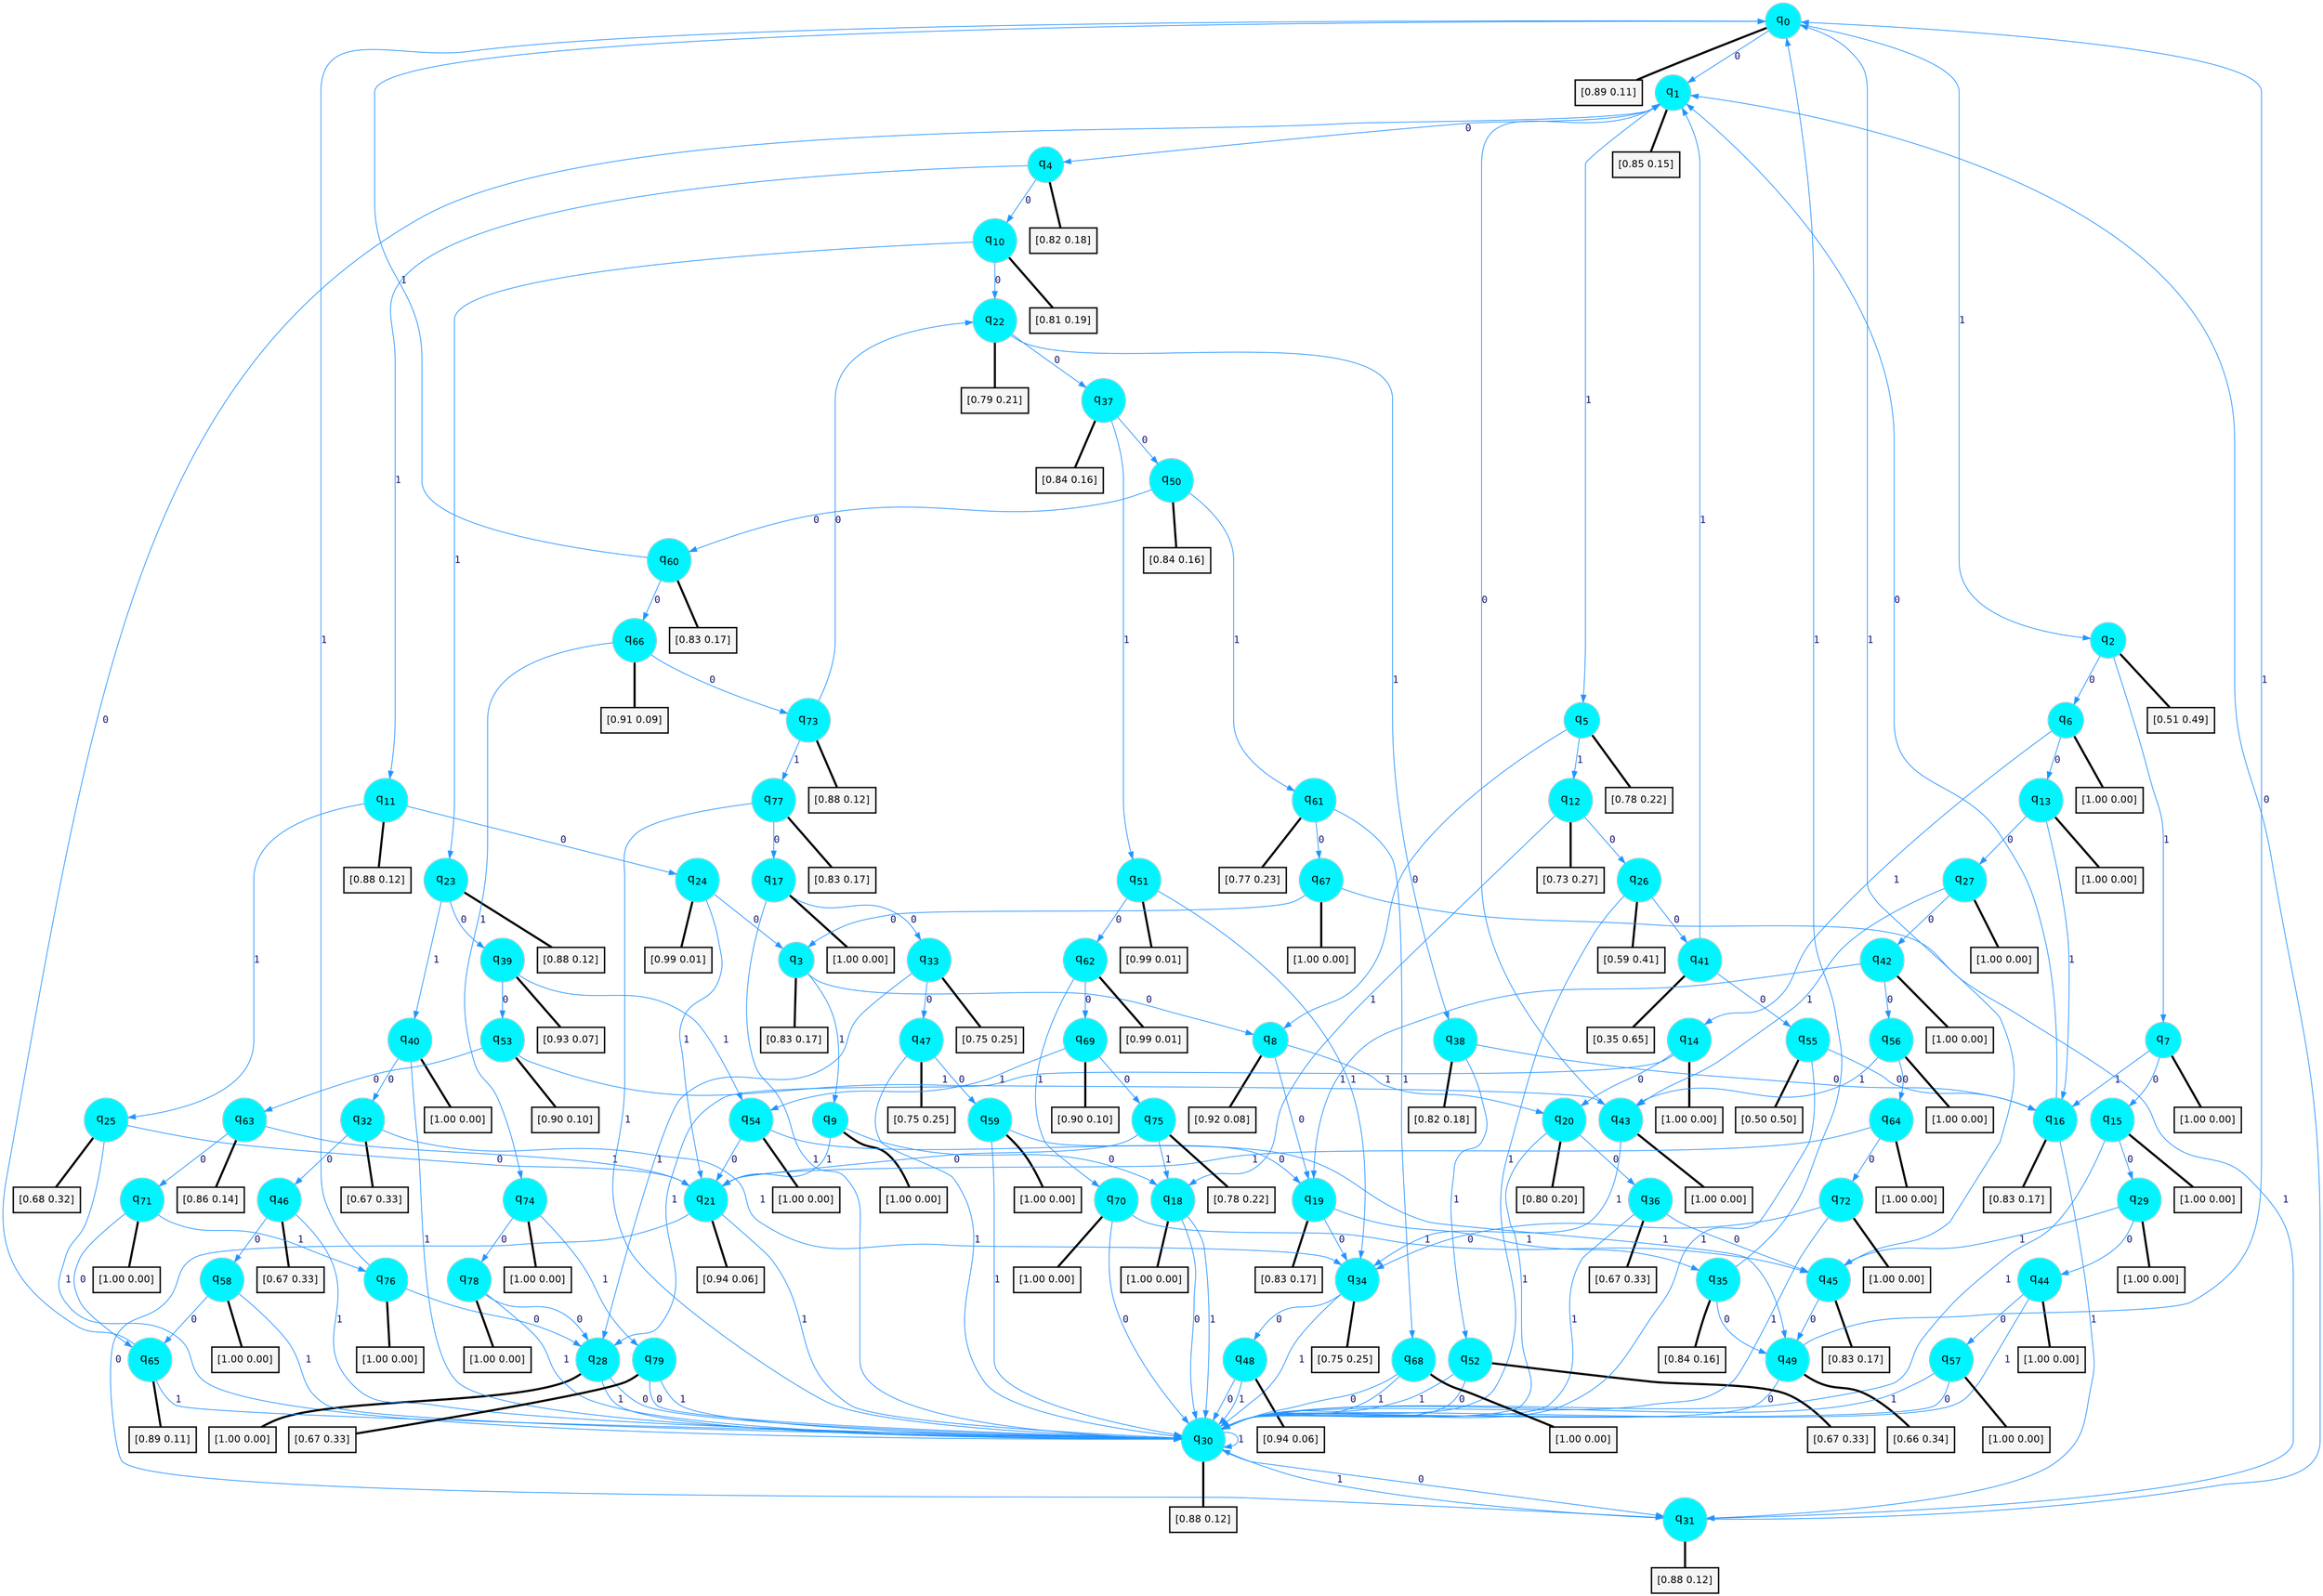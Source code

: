 digraph G {
graph [
bgcolor=transparent, dpi=300, rankdir=TD, size="40,25"];
node [
color=gray, fillcolor=turquoise1, fontcolor=black, fontname=Helvetica, fontsize=16, fontweight=bold, shape=circle, style=filled];
edge [
arrowsize=1, color=dodgerblue1, fontcolor=midnightblue, fontname=courier, fontweight=bold, penwidth=1, style=solid, weight=20];
0[label=<q<SUB>0</SUB>>];
1[label=<q<SUB>1</SUB>>];
2[label=<q<SUB>2</SUB>>];
3[label=<q<SUB>3</SUB>>];
4[label=<q<SUB>4</SUB>>];
5[label=<q<SUB>5</SUB>>];
6[label=<q<SUB>6</SUB>>];
7[label=<q<SUB>7</SUB>>];
8[label=<q<SUB>8</SUB>>];
9[label=<q<SUB>9</SUB>>];
10[label=<q<SUB>10</SUB>>];
11[label=<q<SUB>11</SUB>>];
12[label=<q<SUB>12</SUB>>];
13[label=<q<SUB>13</SUB>>];
14[label=<q<SUB>14</SUB>>];
15[label=<q<SUB>15</SUB>>];
16[label=<q<SUB>16</SUB>>];
17[label=<q<SUB>17</SUB>>];
18[label=<q<SUB>18</SUB>>];
19[label=<q<SUB>19</SUB>>];
20[label=<q<SUB>20</SUB>>];
21[label=<q<SUB>21</SUB>>];
22[label=<q<SUB>22</SUB>>];
23[label=<q<SUB>23</SUB>>];
24[label=<q<SUB>24</SUB>>];
25[label=<q<SUB>25</SUB>>];
26[label=<q<SUB>26</SUB>>];
27[label=<q<SUB>27</SUB>>];
28[label=<q<SUB>28</SUB>>];
29[label=<q<SUB>29</SUB>>];
30[label=<q<SUB>30</SUB>>];
31[label=<q<SUB>31</SUB>>];
32[label=<q<SUB>32</SUB>>];
33[label=<q<SUB>33</SUB>>];
34[label=<q<SUB>34</SUB>>];
35[label=<q<SUB>35</SUB>>];
36[label=<q<SUB>36</SUB>>];
37[label=<q<SUB>37</SUB>>];
38[label=<q<SUB>38</SUB>>];
39[label=<q<SUB>39</SUB>>];
40[label=<q<SUB>40</SUB>>];
41[label=<q<SUB>41</SUB>>];
42[label=<q<SUB>42</SUB>>];
43[label=<q<SUB>43</SUB>>];
44[label=<q<SUB>44</SUB>>];
45[label=<q<SUB>45</SUB>>];
46[label=<q<SUB>46</SUB>>];
47[label=<q<SUB>47</SUB>>];
48[label=<q<SUB>48</SUB>>];
49[label=<q<SUB>49</SUB>>];
50[label=<q<SUB>50</SUB>>];
51[label=<q<SUB>51</SUB>>];
52[label=<q<SUB>52</SUB>>];
53[label=<q<SUB>53</SUB>>];
54[label=<q<SUB>54</SUB>>];
55[label=<q<SUB>55</SUB>>];
56[label=<q<SUB>56</SUB>>];
57[label=<q<SUB>57</SUB>>];
58[label=<q<SUB>58</SUB>>];
59[label=<q<SUB>59</SUB>>];
60[label=<q<SUB>60</SUB>>];
61[label=<q<SUB>61</SUB>>];
62[label=<q<SUB>62</SUB>>];
63[label=<q<SUB>63</SUB>>];
64[label=<q<SUB>64</SUB>>];
65[label=<q<SUB>65</SUB>>];
66[label=<q<SUB>66</SUB>>];
67[label=<q<SUB>67</SUB>>];
68[label=<q<SUB>68</SUB>>];
69[label=<q<SUB>69</SUB>>];
70[label=<q<SUB>70</SUB>>];
71[label=<q<SUB>71</SUB>>];
72[label=<q<SUB>72</SUB>>];
73[label=<q<SUB>73</SUB>>];
74[label=<q<SUB>74</SUB>>];
75[label=<q<SUB>75</SUB>>];
76[label=<q<SUB>76</SUB>>];
77[label=<q<SUB>77</SUB>>];
78[label=<q<SUB>78</SUB>>];
79[label=<q<SUB>79</SUB>>];
80[label="[0.89 0.11]", shape=box,fontcolor=black, fontname=Helvetica, fontsize=14, penwidth=2, fillcolor=whitesmoke,color=black];
81[label="[0.85 0.15]", shape=box,fontcolor=black, fontname=Helvetica, fontsize=14, penwidth=2, fillcolor=whitesmoke,color=black];
82[label="[0.51 0.49]", shape=box,fontcolor=black, fontname=Helvetica, fontsize=14, penwidth=2, fillcolor=whitesmoke,color=black];
83[label="[0.83 0.17]", shape=box,fontcolor=black, fontname=Helvetica, fontsize=14, penwidth=2, fillcolor=whitesmoke,color=black];
84[label="[0.82 0.18]", shape=box,fontcolor=black, fontname=Helvetica, fontsize=14, penwidth=2, fillcolor=whitesmoke,color=black];
85[label="[0.78 0.22]", shape=box,fontcolor=black, fontname=Helvetica, fontsize=14, penwidth=2, fillcolor=whitesmoke,color=black];
86[label="[1.00 0.00]", shape=box,fontcolor=black, fontname=Helvetica, fontsize=14, penwidth=2, fillcolor=whitesmoke,color=black];
87[label="[1.00 0.00]", shape=box,fontcolor=black, fontname=Helvetica, fontsize=14, penwidth=2, fillcolor=whitesmoke,color=black];
88[label="[0.92 0.08]", shape=box,fontcolor=black, fontname=Helvetica, fontsize=14, penwidth=2, fillcolor=whitesmoke,color=black];
89[label="[1.00 0.00]", shape=box,fontcolor=black, fontname=Helvetica, fontsize=14, penwidth=2, fillcolor=whitesmoke,color=black];
90[label="[0.81 0.19]", shape=box,fontcolor=black, fontname=Helvetica, fontsize=14, penwidth=2, fillcolor=whitesmoke,color=black];
91[label="[0.88 0.12]", shape=box,fontcolor=black, fontname=Helvetica, fontsize=14, penwidth=2, fillcolor=whitesmoke,color=black];
92[label="[0.73 0.27]", shape=box,fontcolor=black, fontname=Helvetica, fontsize=14, penwidth=2, fillcolor=whitesmoke,color=black];
93[label="[1.00 0.00]", shape=box,fontcolor=black, fontname=Helvetica, fontsize=14, penwidth=2, fillcolor=whitesmoke,color=black];
94[label="[1.00 0.00]", shape=box,fontcolor=black, fontname=Helvetica, fontsize=14, penwidth=2, fillcolor=whitesmoke,color=black];
95[label="[1.00 0.00]", shape=box,fontcolor=black, fontname=Helvetica, fontsize=14, penwidth=2, fillcolor=whitesmoke,color=black];
96[label="[0.83 0.17]", shape=box,fontcolor=black, fontname=Helvetica, fontsize=14, penwidth=2, fillcolor=whitesmoke,color=black];
97[label="[1.00 0.00]", shape=box,fontcolor=black, fontname=Helvetica, fontsize=14, penwidth=2, fillcolor=whitesmoke,color=black];
98[label="[1.00 0.00]", shape=box,fontcolor=black, fontname=Helvetica, fontsize=14, penwidth=2, fillcolor=whitesmoke,color=black];
99[label="[0.83 0.17]", shape=box,fontcolor=black, fontname=Helvetica, fontsize=14, penwidth=2, fillcolor=whitesmoke,color=black];
100[label="[0.80 0.20]", shape=box,fontcolor=black, fontname=Helvetica, fontsize=14, penwidth=2, fillcolor=whitesmoke,color=black];
101[label="[0.94 0.06]", shape=box,fontcolor=black, fontname=Helvetica, fontsize=14, penwidth=2, fillcolor=whitesmoke,color=black];
102[label="[0.79 0.21]", shape=box,fontcolor=black, fontname=Helvetica, fontsize=14, penwidth=2, fillcolor=whitesmoke,color=black];
103[label="[0.88 0.12]", shape=box,fontcolor=black, fontname=Helvetica, fontsize=14, penwidth=2, fillcolor=whitesmoke,color=black];
104[label="[0.99 0.01]", shape=box,fontcolor=black, fontname=Helvetica, fontsize=14, penwidth=2, fillcolor=whitesmoke,color=black];
105[label="[0.68 0.32]", shape=box,fontcolor=black, fontname=Helvetica, fontsize=14, penwidth=2, fillcolor=whitesmoke,color=black];
106[label="[0.59 0.41]", shape=box,fontcolor=black, fontname=Helvetica, fontsize=14, penwidth=2, fillcolor=whitesmoke,color=black];
107[label="[1.00 0.00]", shape=box,fontcolor=black, fontname=Helvetica, fontsize=14, penwidth=2, fillcolor=whitesmoke,color=black];
108[label="[1.00 0.00]", shape=box,fontcolor=black, fontname=Helvetica, fontsize=14, penwidth=2, fillcolor=whitesmoke,color=black];
109[label="[1.00 0.00]", shape=box,fontcolor=black, fontname=Helvetica, fontsize=14, penwidth=2, fillcolor=whitesmoke,color=black];
110[label="[0.88 0.12]", shape=box,fontcolor=black, fontname=Helvetica, fontsize=14, penwidth=2, fillcolor=whitesmoke,color=black];
111[label="[0.88 0.12]", shape=box,fontcolor=black, fontname=Helvetica, fontsize=14, penwidth=2, fillcolor=whitesmoke,color=black];
112[label="[0.67 0.33]", shape=box,fontcolor=black, fontname=Helvetica, fontsize=14, penwidth=2, fillcolor=whitesmoke,color=black];
113[label="[0.75 0.25]", shape=box,fontcolor=black, fontname=Helvetica, fontsize=14, penwidth=2, fillcolor=whitesmoke,color=black];
114[label="[0.75 0.25]", shape=box,fontcolor=black, fontname=Helvetica, fontsize=14, penwidth=2, fillcolor=whitesmoke,color=black];
115[label="[0.84 0.16]", shape=box,fontcolor=black, fontname=Helvetica, fontsize=14, penwidth=2, fillcolor=whitesmoke,color=black];
116[label="[0.67 0.33]", shape=box,fontcolor=black, fontname=Helvetica, fontsize=14, penwidth=2, fillcolor=whitesmoke,color=black];
117[label="[0.84 0.16]", shape=box,fontcolor=black, fontname=Helvetica, fontsize=14, penwidth=2, fillcolor=whitesmoke,color=black];
118[label="[0.82 0.18]", shape=box,fontcolor=black, fontname=Helvetica, fontsize=14, penwidth=2, fillcolor=whitesmoke,color=black];
119[label="[0.93 0.07]", shape=box,fontcolor=black, fontname=Helvetica, fontsize=14, penwidth=2, fillcolor=whitesmoke,color=black];
120[label="[1.00 0.00]", shape=box,fontcolor=black, fontname=Helvetica, fontsize=14, penwidth=2, fillcolor=whitesmoke,color=black];
121[label="[0.35 0.65]", shape=box,fontcolor=black, fontname=Helvetica, fontsize=14, penwidth=2, fillcolor=whitesmoke,color=black];
122[label="[1.00 0.00]", shape=box,fontcolor=black, fontname=Helvetica, fontsize=14, penwidth=2, fillcolor=whitesmoke,color=black];
123[label="[1.00 0.00]", shape=box,fontcolor=black, fontname=Helvetica, fontsize=14, penwidth=2, fillcolor=whitesmoke,color=black];
124[label="[1.00 0.00]", shape=box,fontcolor=black, fontname=Helvetica, fontsize=14, penwidth=2, fillcolor=whitesmoke,color=black];
125[label="[0.83 0.17]", shape=box,fontcolor=black, fontname=Helvetica, fontsize=14, penwidth=2, fillcolor=whitesmoke,color=black];
126[label="[0.67 0.33]", shape=box,fontcolor=black, fontname=Helvetica, fontsize=14, penwidth=2, fillcolor=whitesmoke,color=black];
127[label="[0.75 0.25]", shape=box,fontcolor=black, fontname=Helvetica, fontsize=14, penwidth=2, fillcolor=whitesmoke,color=black];
128[label="[0.94 0.06]", shape=box,fontcolor=black, fontname=Helvetica, fontsize=14, penwidth=2, fillcolor=whitesmoke,color=black];
129[label="[0.66 0.34]", shape=box,fontcolor=black, fontname=Helvetica, fontsize=14, penwidth=2, fillcolor=whitesmoke,color=black];
130[label="[0.84 0.16]", shape=box,fontcolor=black, fontname=Helvetica, fontsize=14, penwidth=2, fillcolor=whitesmoke,color=black];
131[label="[0.99 0.01]", shape=box,fontcolor=black, fontname=Helvetica, fontsize=14, penwidth=2, fillcolor=whitesmoke,color=black];
132[label="[0.67 0.33]", shape=box,fontcolor=black, fontname=Helvetica, fontsize=14, penwidth=2, fillcolor=whitesmoke,color=black];
133[label="[0.90 0.10]", shape=box,fontcolor=black, fontname=Helvetica, fontsize=14, penwidth=2, fillcolor=whitesmoke,color=black];
134[label="[1.00 0.00]", shape=box,fontcolor=black, fontname=Helvetica, fontsize=14, penwidth=2, fillcolor=whitesmoke,color=black];
135[label="[0.50 0.50]", shape=box,fontcolor=black, fontname=Helvetica, fontsize=14, penwidth=2, fillcolor=whitesmoke,color=black];
136[label="[1.00 0.00]", shape=box,fontcolor=black, fontname=Helvetica, fontsize=14, penwidth=2, fillcolor=whitesmoke,color=black];
137[label="[1.00 0.00]", shape=box,fontcolor=black, fontname=Helvetica, fontsize=14, penwidth=2, fillcolor=whitesmoke,color=black];
138[label="[1.00 0.00]", shape=box,fontcolor=black, fontname=Helvetica, fontsize=14, penwidth=2, fillcolor=whitesmoke,color=black];
139[label="[1.00 0.00]", shape=box,fontcolor=black, fontname=Helvetica, fontsize=14, penwidth=2, fillcolor=whitesmoke,color=black];
140[label="[0.83 0.17]", shape=box,fontcolor=black, fontname=Helvetica, fontsize=14, penwidth=2, fillcolor=whitesmoke,color=black];
141[label="[0.77 0.23]", shape=box,fontcolor=black, fontname=Helvetica, fontsize=14, penwidth=2, fillcolor=whitesmoke,color=black];
142[label="[0.99 0.01]", shape=box,fontcolor=black, fontname=Helvetica, fontsize=14, penwidth=2, fillcolor=whitesmoke,color=black];
143[label="[0.86 0.14]", shape=box,fontcolor=black, fontname=Helvetica, fontsize=14, penwidth=2, fillcolor=whitesmoke,color=black];
144[label="[1.00 0.00]", shape=box,fontcolor=black, fontname=Helvetica, fontsize=14, penwidth=2, fillcolor=whitesmoke,color=black];
145[label="[0.89 0.11]", shape=box,fontcolor=black, fontname=Helvetica, fontsize=14, penwidth=2, fillcolor=whitesmoke,color=black];
146[label="[0.91 0.09]", shape=box,fontcolor=black, fontname=Helvetica, fontsize=14, penwidth=2, fillcolor=whitesmoke,color=black];
147[label="[1.00 0.00]", shape=box,fontcolor=black, fontname=Helvetica, fontsize=14, penwidth=2, fillcolor=whitesmoke,color=black];
148[label="[1.00 0.00]", shape=box,fontcolor=black, fontname=Helvetica, fontsize=14, penwidth=2, fillcolor=whitesmoke,color=black];
149[label="[0.90 0.10]", shape=box,fontcolor=black, fontname=Helvetica, fontsize=14, penwidth=2, fillcolor=whitesmoke,color=black];
150[label="[1.00 0.00]", shape=box,fontcolor=black, fontname=Helvetica, fontsize=14, penwidth=2, fillcolor=whitesmoke,color=black];
151[label="[1.00 0.00]", shape=box,fontcolor=black, fontname=Helvetica, fontsize=14, penwidth=2, fillcolor=whitesmoke,color=black];
152[label="[1.00 0.00]", shape=box,fontcolor=black, fontname=Helvetica, fontsize=14, penwidth=2, fillcolor=whitesmoke,color=black];
153[label="[0.88 0.12]", shape=box,fontcolor=black, fontname=Helvetica, fontsize=14, penwidth=2, fillcolor=whitesmoke,color=black];
154[label="[1.00 0.00]", shape=box,fontcolor=black, fontname=Helvetica, fontsize=14, penwidth=2, fillcolor=whitesmoke,color=black];
155[label="[0.78 0.22]", shape=box,fontcolor=black, fontname=Helvetica, fontsize=14, penwidth=2, fillcolor=whitesmoke,color=black];
156[label="[1.00 0.00]", shape=box,fontcolor=black, fontname=Helvetica, fontsize=14, penwidth=2, fillcolor=whitesmoke,color=black];
157[label="[0.83 0.17]", shape=box,fontcolor=black, fontname=Helvetica, fontsize=14, penwidth=2, fillcolor=whitesmoke,color=black];
158[label="[1.00 0.00]", shape=box,fontcolor=black, fontname=Helvetica, fontsize=14, penwidth=2, fillcolor=whitesmoke,color=black];
159[label="[0.67 0.33]", shape=box,fontcolor=black, fontname=Helvetica, fontsize=14, penwidth=2, fillcolor=whitesmoke,color=black];
0->1 [label=0];
0->2 [label=1];
0->80 [arrowhead=none, penwidth=3,color=black];
1->4 [label=0];
1->5 [label=1];
1->81 [arrowhead=none, penwidth=3,color=black];
2->6 [label=0];
2->7 [label=1];
2->82 [arrowhead=none, penwidth=3,color=black];
3->8 [label=0];
3->9 [label=1];
3->83 [arrowhead=none, penwidth=3,color=black];
4->10 [label=0];
4->11 [label=1];
4->84 [arrowhead=none, penwidth=3,color=black];
5->8 [label=0];
5->12 [label=1];
5->85 [arrowhead=none, penwidth=3,color=black];
6->13 [label=0];
6->14 [label=1];
6->86 [arrowhead=none, penwidth=3,color=black];
7->15 [label=0];
7->16 [label=1];
7->87 [arrowhead=none, penwidth=3,color=black];
8->19 [label=0];
8->20 [label=1];
8->88 [arrowhead=none, penwidth=3,color=black];
9->18 [label=0];
9->21 [label=1];
9->89 [arrowhead=none, penwidth=3,color=black];
10->22 [label=0];
10->23 [label=1];
10->90 [arrowhead=none, penwidth=3,color=black];
11->24 [label=0];
11->25 [label=1];
11->91 [arrowhead=none, penwidth=3,color=black];
12->26 [label=0];
12->18 [label=1];
12->92 [arrowhead=none, penwidth=3,color=black];
13->27 [label=0];
13->16 [label=1];
13->93 [arrowhead=none, penwidth=3,color=black];
14->20 [label=0];
14->28 [label=1];
14->94 [arrowhead=none, penwidth=3,color=black];
15->29 [label=0];
15->30 [label=1];
15->95 [arrowhead=none, penwidth=3,color=black];
16->1 [label=0];
16->31 [label=1];
16->96 [arrowhead=none, penwidth=3,color=black];
17->33 [label=0];
17->30 [label=1];
17->97 [arrowhead=none, penwidth=3,color=black];
18->30 [label=0];
18->30 [label=1];
18->98 [arrowhead=none, penwidth=3,color=black];
19->34 [label=0];
19->35 [label=1];
19->99 [arrowhead=none, penwidth=3,color=black];
20->36 [label=0];
20->30 [label=1];
20->100 [arrowhead=none, penwidth=3,color=black];
21->31 [label=0];
21->30 [label=1];
21->101 [arrowhead=none, penwidth=3,color=black];
22->37 [label=0];
22->38 [label=1];
22->102 [arrowhead=none, penwidth=3,color=black];
23->39 [label=0];
23->40 [label=1];
23->103 [arrowhead=none, penwidth=3,color=black];
24->3 [label=0];
24->21 [label=1];
24->104 [arrowhead=none, penwidth=3,color=black];
25->21 [label=0];
25->30 [label=1];
25->105 [arrowhead=none, penwidth=3,color=black];
26->41 [label=0];
26->30 [label=1];
26->106 [arrowhead=none, penwidth=3,color=black];
27->42 [label=0];
27->43 [label=1];
27->107 [arrowhead=none, penwidth=3,color=black];
28->30 [label=0];
28->30 [label=1];
28->108 [arrowhead=none, penwidth=3,color=black];
29->44 [label=0];
29->45 [label=1];
29->109 [arrowhead=none, penwidth=3,color=black];
30->31 [label=0];
30->30 [label=1];
30->110 [arrowhead=none, penwidth=3,color=black];
31->1 [label=0];
31->30 [label=1];
31->111 [arrowhead=none, penwidth=3,color=black];
32->46 [label=0];
32->34 [label=1];
32->112 [arrowhead=none, penwidth=3,color=black];
33->47 [label=0];
33->28 [label=1];
33->113 [arrowhead=none, penwidth=3,color=black];
34->48 [label=0];
34->30 [label=1];
34->114 [arrowhead=none, penwidth=3,color=black];
35->49 [label=0];
35->0 [label=1];
35->115 [arrowhead=none, penwidth=3,color=black];
36->45 [label=0];
36->30 [label=1];
36->116 [arrowhead=none, penwidth=3,color=black];
37->50 [label=0];
37->51 [label=1];
37->117 [arrowhead=none, penwidth=3,color=black];
38->16 [label=0];
38->52 [label=1];
38->118 [arrowhead=none, penwidth=3,color=black];
39->53 [label=0];
39->54 [label=1];
39->119 [arrowhead=none, penwidth=3,color=black];
40->32 [label=0];
40->30 [label=1];
40->120 [arrowhead=none, penwidth=3,color=black];
41->55 [label=0];
41->1 [label=1];
41->121 [arrowhead=none, penwidth=3,color=black];
42->56 [label=0];
42->19 [label=1];
42->122 [arrowhead=none, penwidth=3,color=black];
43->1 [label=0];
43->34 [label=1];
43->123 [arrowhead=none, penwidth=3,color=black];
44->57 [label=0];
44->30 [label=1];
44->124 [arrowhead=none, penwidth=3,color=black];
45->49 [label=0];
45->0 [label=1];
45->125 [arrowhead=none, penwidth=3,color=black];
46->58 [label=0];
46->30 [label=1];
46->126 [arrowhead=none, penwidth=3,color=black];
47->59 [label=0];
47->30 [label=1];
47->127 [arrowhead=none, penwidth=3,color=black];
48->30 [label=0];
48->30 [label=1];
48->128 [arrowhead=none, penwidth=3,color=black];
49->30 [label=0];
49->0 [label=1];
49->129 [arrowhead=none, penwidth=3,color=black];
50->60 [label=0];
50->61 [label=1];
50->130 [arrowhead=none, penwidth=3,color=black];
51->62 [label=0];
51->34 [label=1];
51->131 [arrowhead=none, penwidth=3,color=black];
52->30 [label=0];
52->30 [label=1];
52->132 [arrowhead=none, penwidth=3,color=black];
53->63 [label=0];
53->43 [label=1];
53->133 [arrowhead=none, penwidth=3,color=black];
54->21 [label=0];
54->49 [label=1];
54->134 [arrowhead=none, penwidth=3,color=black];
55->16 [label=0];
55->30 [label=1];
55->135 [arrowhead=none, penwidth=3,color=black];
56->64 [label=0];
56->43 [label=1];
56->136 [arrowhead=none, penwidth=3,color=black];
57->30 [label=0];
57->30 [label=1];
57->137 [arrowhead=none, penwidth=3,color=black];
58->65 [label=0];
58->30 [label=1];
58->138 [arrowhead=none, penwidth=3,color=black];
59->19 [label=0];
59->30 [label=1];
59->139 [arrowhead=none, penwidth=3,color=black];
60->66 [label=0];
60->0 [label=1];
60->140 [arrowhead=none, penwidth=3,color=black];
61->67 [label=0];
61->68 [label=1];
61->141 [arrowhead=none, penwidth=3,color=black];
62->69 [label=0];
62->70 [label=1];
62->142 [arrowhead=none, penwidth=3,color=black];
63->71 [label=0];
63->21 [label=1];
63->143 [arrowhead=none, penwidth=3,color=black];
64->72 [label=0];
64->21 [label=1];
64->144 [arrowhead=none, penwidth=3,color=black];
65->1 [label=0];
65->30 [label=1];
65->145 [arrowhead=none, penwidth=3,color=black];
66->73 [label=0];
66->74 [label=1];
66->146 [arrowhead=none, penwidth=3,color=black];
67->3 [label=0];
67->31 [label=1];
67->147 [arrowhead=none, penwidth=3,color=black];
68->30 [label=0];
68->30 [label=1];
68->148 [arrowhead=none, penwidth=3,color=black];
69->75 [label=0];
69->54 [label=1];
69->149 [arrowhead=none, penwidth=3,color=black];
70->30 [label=0];
70->45 [label=1];
70->150 [arrowhead=none, penwidth=3,color=black];
71->65 [label=0];
71->76 [label=1];
71->151 [arrowhead=none, penwidth=3,color=black];
72->34 [label=0];
72->30 [label=1];
72->152 [arrowhead=none, penwidth=3,color=black];
73->22 [label=0];
73->77 [label=1];
73->153 [arrowhead=none, penwidth=3,color=black];
74->78 [label=0];
74->79 [label=1];
74->154 [arrowhead=none, penwidth=3,color=black];
75->21 [label=0];
75->18 [label=1];
75->155 [arrowhead=none, penwidth=3,color=black];
76->28 [label=0];
76->0 [label=1];
76->156 [arrowhead=none, penwidth=3,color=black];
77->17 [label=0];
77->30 [label=1];
77->157 [arrowhead=none, penwidth=3,color=black];
78->28 [label=0];
78->30 [label=1];
78->158 [arrowhead=none, penwidth=3,color=black];
79->30 [label=0];
79->30 [label=1];
79->159 [arrowhead=none, penwidth=3,color=black];
}
